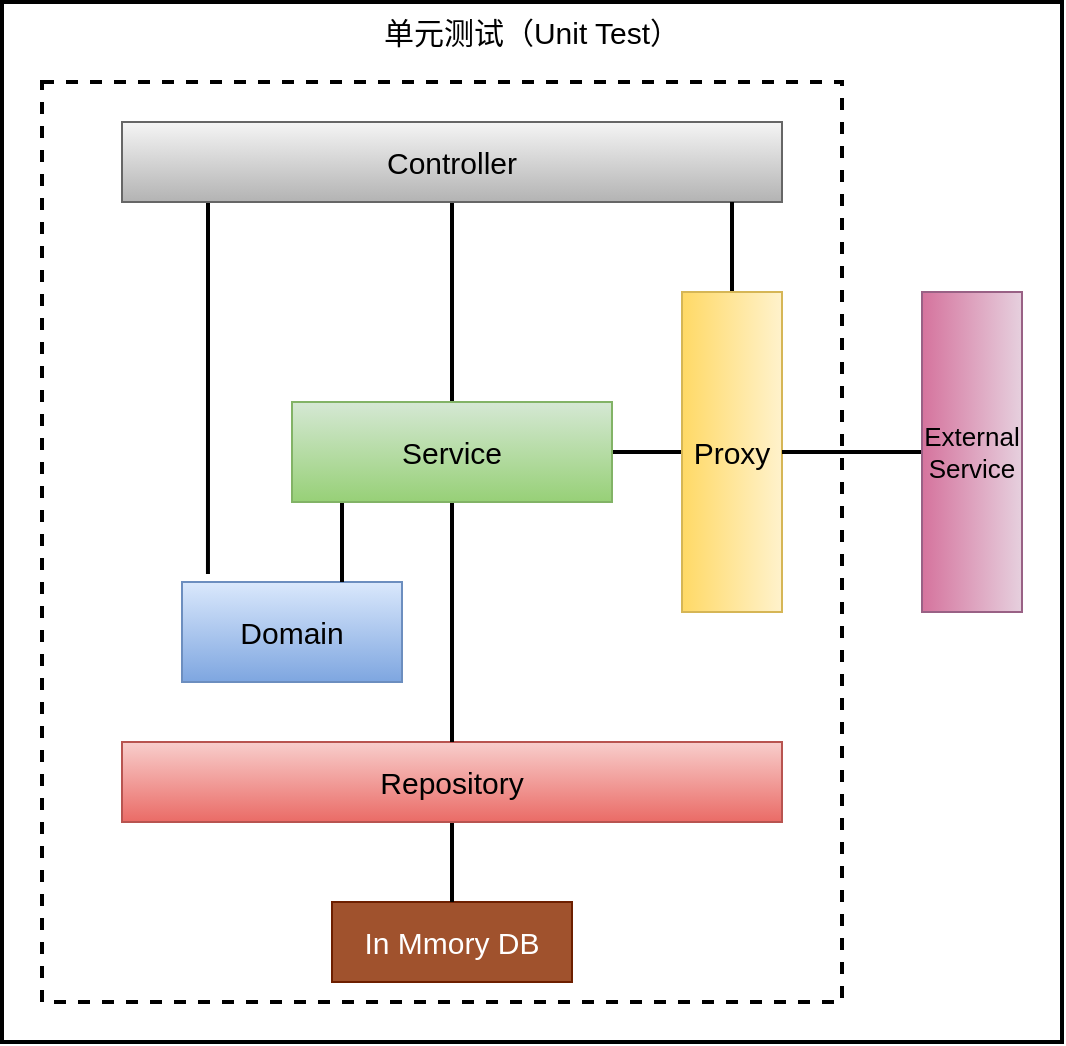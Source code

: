 <mxfile version="15.5.2" type="github">
  <diagram id="h8NxwV9EvGS1gY7jsNnz" name="Page-1">
    <mxGraphModel dx="1186" dy="764" grid="1" gridSize="10" guides="1" tooltips="1" connect="1" arrows="1" fold="1" page="1" pageScale="1" pageWidth="827" pageHeight="1169" math="0" shadow="0">
      <root>
        <mxCell id="0" />
        <mxCell id="1" parent="0" />
        <mxCell id="YCC9_aXwLLvpVHEqEHlf-26" value="单元测试（Unit Test）" style="rounded=0;whiteSpace=wrap;html=1;fontSize=15;strokeWidth=2;align=center;verticalAlign=top;" vertex="1" parent="1">
          <mxGeometry x="20" y="80" width="530" height="520" as="geometry" />
        </mxCell>
        <mxCell id="YCC9_aXwLLvpVHEqEHlf-1" value="" style="rounded=0;whiteSpace=wrap;html=1;align=center;verticalAlign=top;fontSize=17;dashed=1;strokeWidth=2;" vertex="1" parent="1">
          <mxGeometry x="40" y="120" width="400" height="460" as="geometry" />
        </mxCell>
        <mxCell id="YCC9_aXwLLvpVHEqEHlf-15" style="edgeStyle=orthogonalEdgeStyle;rounded=0;orthogonalLoop=1;jettySize=auto;html=1;entryX=0.118;entryY=-0.08;entryDx=0;entryDy=0;entryPerimeter=0;endArrow=none;endFill=0;strokeWidth=2;" edge="1" parent="1" source="YCC9_aXwLLvpVHEqEHlf-2" target="YCC9_aXwLLvpVHEqEHlf-7">
          <mxGeometry relative="1" as="geometry">
            <Array as="points">
              <mxPoint x="123" y="230" />
              <mxPoint x="123" y="230" />
            </Array>
          </mxGeometry>
        </mxCell>
        <mxCell id="YCC9_aXwLLvpVHEqEHlf-16" style="edgeStyle=orthogonalEdgeStyle;rounded=0;orthogonalLoop=1;jettySize=auto;html=1;entryX=0.5;entryY=0;entryDx=0;entryDy=0;endArrow=none;endFill=0;strokeWidth=2;" edge="1" parent="1" source="YCC9_aXwLLvpVHEqEHlf-2" target="YCC9_aXwLLvpVHEqEHlf-8">
          <mxGeometry relative="1" as="geometry" />
        </mxCell>
        <mxCell id="YCC9_aXwLLvpVHEqEHlf-2" value="Controller" style="rounded=0;whiteSpace=wrap;html=1;fontSize=15;fillColor=#f5f5f5;gradientColor=#b3b3b3;strokeColor=#666666;" vertex="1" parent="1">
          <mxGeometry x="80" y="140" width="330" height="40" as="geometry" />
        </mxCell>
        <mxCell id="YCC9_aXwLLvpVHEqEHlf-3" value="In Mmory DB" style="rounded=0;whiteSpace=wrap;html=1;fontSize=15;fillColor=#a0522d;strokeColor=#6D1F00;fontColor=#ffffff;" vertex="1" parent="1">
          <mxGeometry x="185" y="530" width="120" height="40" as="geometry" />
        </mxCell>
        <mxCell id="YCC9_aXwLLvpVHEqEHlf-6" value="" style="edgeStyle=orthogonalEdgeStyle;rounded=0;orthogonalLoop=1;jettySize=auto;html=1;endArrow=none;endFill=0;strokeWidth=2;" edge="1" parent="1" source="YCC9_aXwLLvpVHEqEHlf-5" target="YCC9_aXwLLvpVHEqEHlf-3">
          <mxGeometry relative="1" as="geometry" />
        </mxCell>
        <mxCell id="YCC9_aXwLLvpVHEqEHlf-5" value="Repository" style="rounded=0;whiteSpace=wrap;html=1;fontSize=15;fillColor=#f8cecc;gradientColor=#ea6b66;strokeColor=#b85450;" vertex="1" parent="1">
          <mxGeometry x="80" y="450" width="330" height="40" as="geometry" />
        </mxCell>
        <mxCell id="YCC9_aXwLLvpVHEqEHlf-7" value="Domain" style="rounded=0;whiteSpace=wrap;html=1;fontSize=15;fillColor=#dae8fc;gradientColor=#7ea6e0;strokeColor=#6c8ebf;" vertex="1" parent="1">
          <mxGeometry x="110" y="370" width="110" height="50" as="geometry" />
        </mxCell>
        <mxCell id="YCC9_aXwLLvpVHEqEHlf-9" value="" style="edgeStyle=orthogonalEdgeStyle;rounded=0;orthogonalLoop=1;jettySize=auto;html=1;endArrow=none;endFill=0;strokeWidth=2;" edge="1" parent="1" source="YCC9_aXwLLvpVHEqEHlf-8" target="YCC9_aXwLLvpVHEqEHlf-7">
          <mxGeometry relative="1" as="geometry">
            <Array as="points">
              <mxPoint x="190" y="350" />
              <mxPoint x="190" y="350" />
            </Array>
          </mxGeometry>
        </mxCell>
        <mxCell id="YCC9_aXwLLvpVHEqEHlf-10" style="edgeStyle=orthogonalEdgeStyle;rounded=0;orthogonalLoop=1;jettySize=auto;html=1;entryX=0.5;entryY=0;entryDx=0;entryDy=0;endArrow=none;endFill=0;strokeWidth=2;" edge="1" parent="1" source="YCC9_aXwLLvpVHEqEHlf-8" target="YCC9_aXwLLvpVHEqEHlf-5">
          <mxGeometry relative="1" as="geometry" />
        </mxCell>
        <mxCell id="YCC9_aXwLLvpVHEqEHlf-17" value="" style="edgeStyle=orthogonalEdgeStyle;rounded=0;orthogonalLoop=1;jettySize=auto;html=1;endArrow=none;endFill=0;strokeWidth=2;" edge="1" parent="1" source="YCC9_aXwLLvpVHEqEHlf-8" target="YCC9_aXwLLvpVHEqEHlf-12">
          <mxGeometry relative="1" as="geometry" />
        </mxCell>
        <mxCell id="YCC9_aXwLLvpVHEqEHlf-8" value="Service" style="rounded=0;whiteSpace=wrap;html=1;fontSize=15;fillColor=#d5e8d4;gradientColor=#97d077;strokeColor=#82b366;" vertex="1" parent="1">
          <mxGeometry x="165" y="280" width="160" height="50" as="geometry" />
        </mxCell>
        <mxCell id="YCC9_aXwLLvpVHEqEHlf-18" value="" style="edgeStyle=orthogonalEdgeStyle;rounded=0;orthogonalLoop=1;jettySize=auto;html=1;endArrow=none;endFill=0;strokeWidth=2;" edge="1" parent="1" source="YCC9_aXwLLvpVHEqEHlf-12" target="YCC9_aXwLLvpVHEqEHlf-2">
          <mxGeometry relative="1" as="geometry">
            <Array as="points">
              <mxPoint x="385" y="190" />
              <mxPoint x="385" y="190" />
            </Array>
          </mxGeometry>
        </mxCell>
        <mxCell id="YCC9_aXwLLvpVHEqEHlf-12" value="Proxy" style="rounded=0;whiteSpace=wrap;html=1;direction=south;fontSize=15;fillColor=#fff2cc;gradientColor=#ffd966;strokeColor=#d6b656;" vertex="1" parent="1">
          <mxGeometry x="360" y="225" width="50" height="160" as="geometry" />
        </mxCell>
        <mxCell id="YCC9_aXwLLvpVHEqEHlf-22" value="" style="edgeStyle=orthogonalEdgeStyle;rounded=0;orthogonalLoop=1;jettySize=auto;html=1;endArrow=none;endFill=0;strokeWidth=2;" edge="1" parent="1" source="YCC9_aXwLLvpVHEqEHlf-21" target="YCC9_aXwLLvpVHEqEHlf-12">
          <mxGeometry relative="1" as="geometry" />
        </mxCell>
        <mxCell id="YCC9_aXwLLvpVHEqEHlf-21" value="External&lt;br style=&quot;font-size: 13px;&quot;&gt;Service" style="rounded=0;whiteSpace=wrap;html=1;direction=south;fontSize=13;fillColor=#e6d0de;gradientColor=#d5739d;strokeColor=#996185;" vertex="1" parent="1">
          <mxGeometry x="480" y="225" width="50" height="160" as="geometry" />
        </mxCell>
      </root>
    </mxGraphModel>
  </diagram>
</mxfile>
